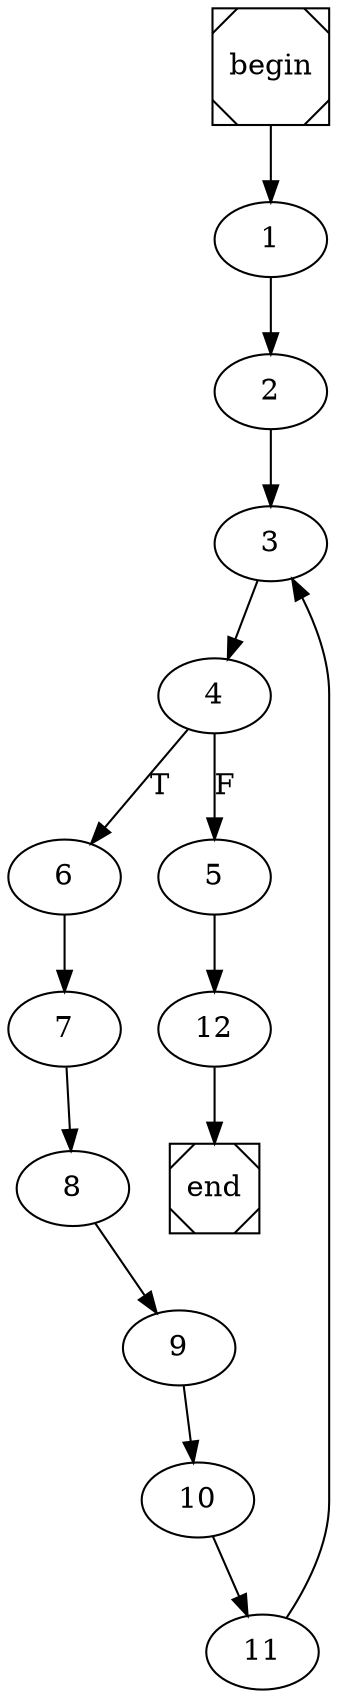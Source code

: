 digraph cfg {
	begin [shape=Msquare];
	end [shape=Msquare];
	begin -> 1;	1 -> 2;	2 -> 3;	3 -> 4;	4 -> 6[label=T];	4 -> 5[label=F];	5 -> 12;	6 -> 7;	7 -> 8;	8 -> 9;	9 -> 10;	10 -> 11;	11 -> 3;	12 -> end;}
